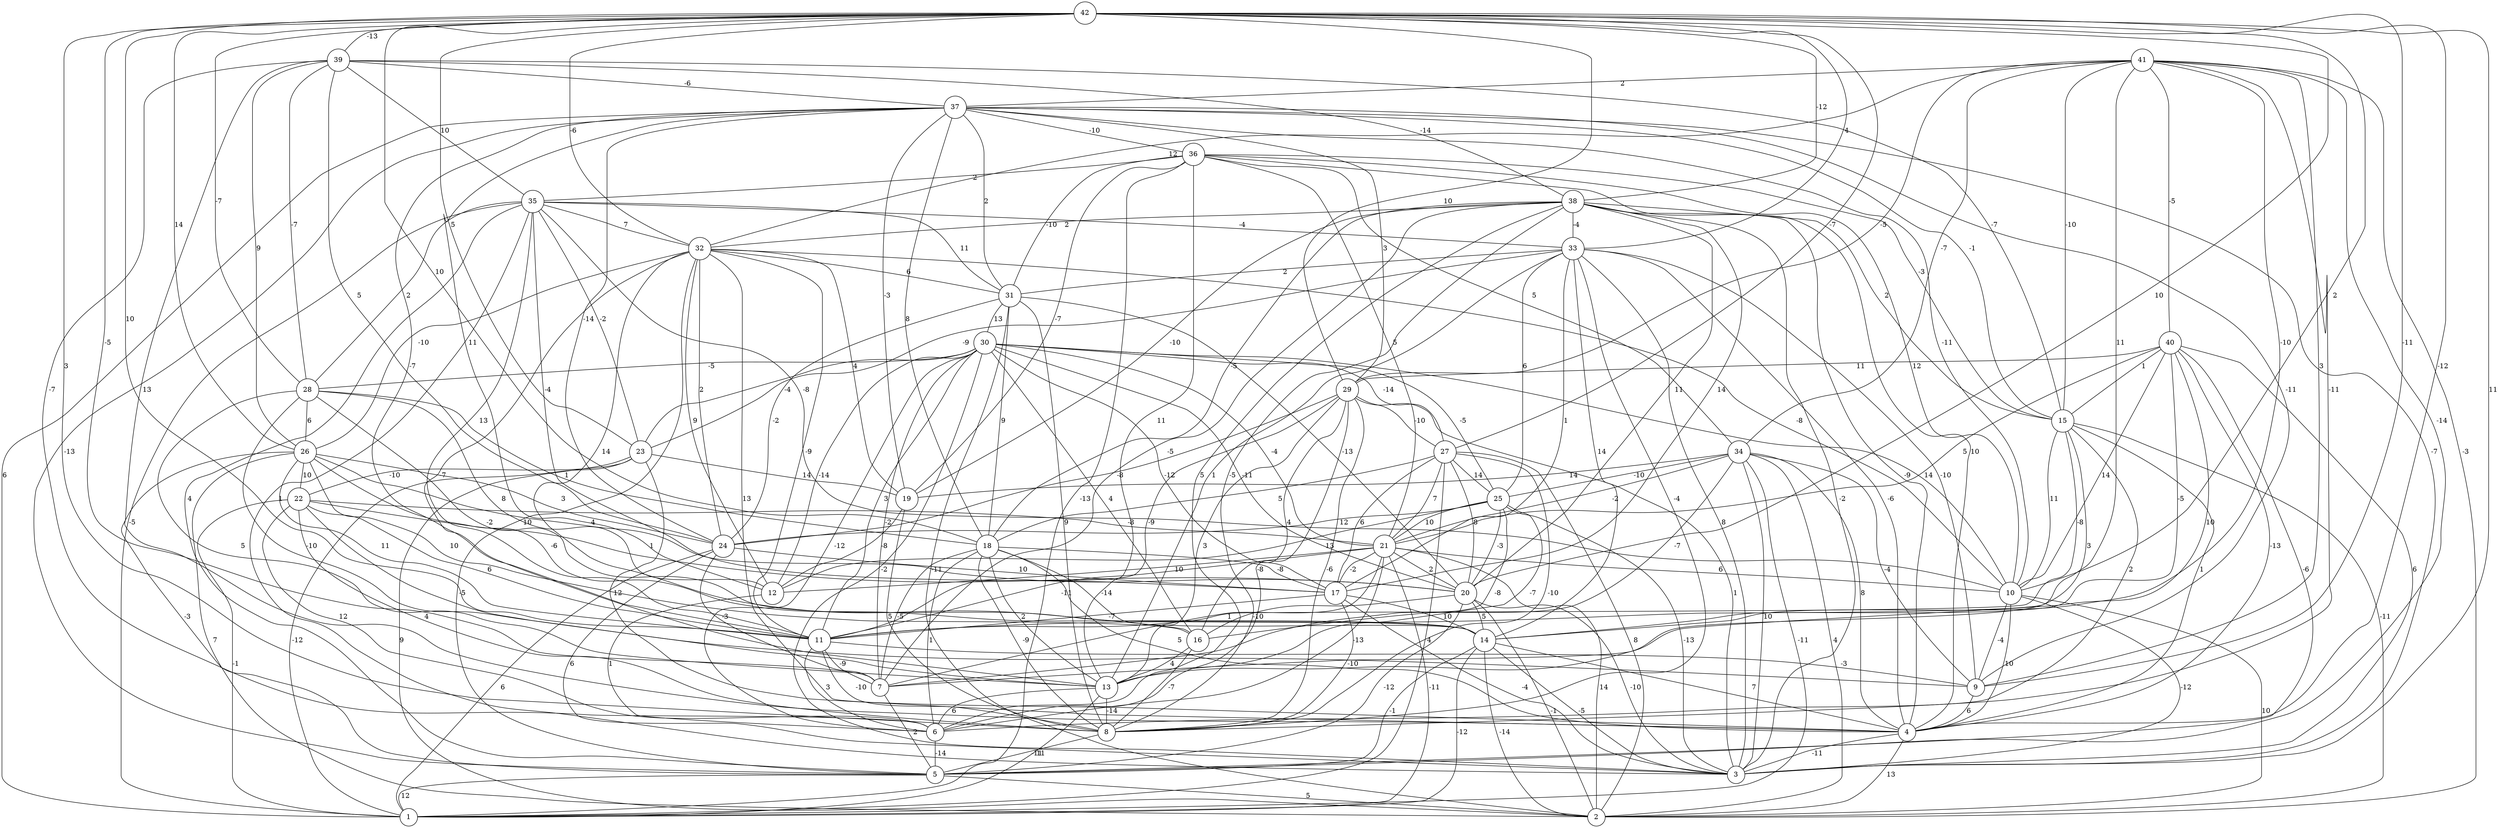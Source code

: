 graph { 
	 fontname="Helvetica,Arial,sans-serif" 
	 node [shape = circle]; 
	 42 -- 3 [label = "11"];
	 42 -- 4 [label = "-12"];
	 42 -- 7 [label = "-5"];
	 42 -- 8 [label = "3"];
	 42 -- 9 [label = "-11"];
	 42 -- 10 [label = "2"];
	 42 -- 11 [label = "10"];
	 42 -- 18 [label = "10"];
	 42 -- 20 [label = "10"];
	 42 -- 23 [label = "5"];
	 42 -- 26 [label = "14"];
	 42 -- 27 [label = "-7"];
	 42 -- 28 [label = "-7"];
	 42 -- 29 [label = "10"];
	 42 -- 32 [label = "-6"];
	 42 -- 33 [label = "4"];
	 42 -- 38 [label = "-12"];
	 42 -- 39 [label = "-13"];
	 41 -- 2 [label = "-3"];
	 41 -- 5 [label = "-14"];
	 41 -- 8 [label = "-11"];
	 41 -- 9 [label = "3"];
	 41 -- 11 [label = "11"];
	 41 -- 14 [label = "-10"];
	 41 -- 15 [label = "-10"];
	 41 -- 29 [label = "-5"];
	 41 -- 32 [label = "12"];
	 41 -- 34 [label = "-7"];
	 41 -- 37 [label = "2"];
	 41 -- 40 [label = "-5"];
	 40 -- 3 [label = "6"];
	 40 -- 4 [label = "-13"];
	 40 -- 5 [label = "-6"];
	 40 -- 7 [label = "10"];
	 40 -- 10 [label = "14"];
	 40 -- 14 [label = "-5"];
	 40 -- 15 [label = "1"];
	 40 -- 21 [label = "5"];
	 40 -- 29 [label = "11"];
	 39 -- 4 [label = "13"];
	 39 -- 6 [label = "-7"];
	 39 -- 15 [label = "-7"];
	 39 -- 24 [label = "5"];
	 39 -- 26 [label = "9"];
	 39 -- 28 [label = "-7"];
	 39 -- 35 [label = "10"];
	 39 -- 37 [label = "-6"];
	 39 -- 38 [label = "-14"];
	 38 -- 3 [label = "-2"];
	 38 -- 4 [label = "-9"];
	 38 -- 6 [label = "5"];
	 38 -- 7 [label = "-5"];
	 38 -- 8 [label = "-5"];
	 38 -- 15 [label = "2"];
	 38 -- 17 [label = "14"];
	 38 -- 18 [label = "-5"];
	 38 -- 19 [label = "-10"];
	 38 -- 20 [label = "11"];
	 38 -- 32 [label = "2"];
	 38 -- 33 [label = "-4"];
	 37 -- 1 [label = "6"];
	 37 -- 3 [label = "-7"];
	 37 -- 5 [label = "-13"];
	 37 -- 9 [label = "-11"];
	 37 -- 10 [label = "-11"];
	 37 -- 11 [label = "-7"];
	 37 -- 12 [label = "11"];
	 37 -- 15 [label = "-1"];
	 37 -- 18 [label = "8"];
	 37 -- 19 [label = "-3"];
	 37 -- 24 [label = "-14"];
	 37 -- 29 [label = "3"];
	 37 -- 31 [label = "2"];
	 37 -- 36 [label = "-10"];
	 36 -- 1 [label = "-13"];
	 36 -- 4 [label = "10"];
	 36 -- 10 [label = "12"];
	 36 -- 13 [label = "11"];
	 36 -- 15 [label = "-3"];
	 36 -- 19 [label = "-7"];
	 36 -- 21 [label = "5"];
	 36 -- 31 [label = "-10"];
	 36 -- 34 [label = "5"];
	 36 -- 35 [label = "2"];
	 35 -- 1 [label = "-5"];
	 35 -- 3 [label = "1"];
	 35 -- 5 [label = "4"];
	 35 -- 10 [label = "-8"];
	 35 -- 11 [label = "13"];
	 35 -- 17 [label = "-4"];
	 35 -- 23 [label = "-2"];
	 35 -- 28 [label = "2"];
	 35 -- 31 [label = "11"];
	 35 -- 32 [label = "7"];
	 35 -- 33 [label = "-4"];
	 34 -- 1 [label = "-11"];
	 34 -- 2 [label = "4"];
	 34 -- 3 [label = "10"];
	 34 -- 4 [label = "8"];
	 34 -- 9 [label = "-4"];
	 34 -- 16 [label = "-7"];
	 34 -- 19 [label = "14"];
	 34 -- 21 [label = "-2"];
	 34 -- 25 [label = "-10"];
	 33 -- 3 [label = "8"];
	 33 -- 4 [label = "-6"];
	 33 -- 8 [label = "-4"];
	 33 -- 9 [label = "-10"];
	 33 -- 13 [label = "1"];
	 33 -- 14 [label = "14"];
	 33 -- 17 [label = "1"];
	 33 -- 23 [label = "-9"];
	 33 -- 25 [label = "6"];
	 33 -- 31 [label = "2"];
	 32 -- 4 [label = "13"];
	 32 -- 5 [label = "10"];
	 32 -- 10 [label = "-8"];
	 32 -- 11 [label = "-9"];
	 32 -- 12 [label = "9"];
	 32 -- 13 [label = "-7"];
	 32 -- 16 [label = "14"];
	 32 -- 19 [label = "4"];
	 32 -- 24 [label = "2"];
	 32 -- 26 [label = "-10"];
	 32 -- 31 [label = "6"];
	 31 -- 2 [label = "-11"];
	 31 -- 8 [label = "9"];
	 31 -- 18 [label = "9"];
	 31 -- 20 [label = "-13"];
	 31 -- 24 [label = "-2"];
	 31 -- 30 [label = "13"];
	 30 -- 3 [label = "-2"];
	 30 -- 6 [label = "-12"];
	 30 -- 7 [label = "-2"];
	 30 -- 10 [label = "14"];
	 30 -- 11 [label = "3"];
	 30 -- 12 [label = "-14"];
	 30 -- 16 [label = "4"];
	 30 -- 17 [label = "-12"];
	 30 -- 20 [label = "-11"];
	 30 -- 21 [label = "-4"];
	 30 -- 23 [label = "-4"];
	 30 -- 25 [label = "-5"];
	 30 -- 27 [label = "-14"];
	 30 -- 28 [label = "-5"];
	 29 -- 3 [label = "1"];
	 29 -- 6 [label = "-8"];
	 29 -- 8 [label = "-6"];
	 29 -- 11 [label = "-9"];
	 29 -- 13 [label = "3"];
	 29 -- 16 [label = "4"];
	 29 -- 24 [label = "-8"];
	 29 -- 27 [label = "-10"];
	 28 -- 9 [label = "-10"];
	 28 -- 12 [label = "8"];
	 28 -- 13 [label = "5"];
	 28 -- 14 [label = "-2"];
	 28 -- 18 [label = "1"];
	 28 -- 26 [label = "6"];
	 27 -- 1 [label = "4"];
	 27 -- 2 [label = "8"];
	 27 -- 8 [label = "-10"];
	 27 -- 17 [label = "6"];
	 27 -- 18 [label = "5"];
	 27 -- 20 [label = "8"];
	 27 -- 21 [label = "7"];
	 27 -- 25 [label = "14"];
	 26 -- 2 [label = "7"];
	 26 -- 5 [label = "-3"];
	 26 -- 11 [label = "11"];
	 26 -- 14 [label = "-6"];
	 26 -- 16 [label = "10"];
	 26 -- 20 [label = "4"];
	 26 -- 22 [label = "10"];
	 26 -- 24 [label = "3"];
	 25 -- 3 [label = "-13"];
	 25 -- 7 [label = "-8"];
	 25 -- 12 [label = "13"];
	 25 -- 13 [label = "-7"];
	 25 -- 20 [label = "-3"];
	 25 -- 21 [label = "10"];
	 25 -- 24 [label = "12"];
	 24 -- 1 [label = "6"];
	 24 -- 3 [label = "6"];
	 24 -- 7 [label = "-3"];
	 24 -- 17 [label = "10"];
	 23 -- 1 [label = "-12"];
	 23 -- 2 [label = "9"];
	 23 -- 4 [label = "12"];
	 23 -- 19 [label = "14"];
	 23 -- 22 [label = "-10"];
	 22 -- 1 [label = "-1"];
	 22 -- 6 [label = "12"];
	 22 -- 8 [label = "4"];
	 22 -- 11 [label = "6"];
	 22 -- 13 [label = "-5"];
	 22 -- 20 [label = "1"];
	 22 -- 21 [label = "-8"];
	 21 -- 1 [label = "-11"];
	 21 -- 2 [label = "14"];
	 21 -- 6 [label = "-13"];
	 21 -- 7 [label = "1"];
	 21 -- 10 [label = "6"];
	 21 -- 11 [label = "-11"];
	 21 -- 12 [label = "10"];
	 21 -- 17 [label = "-2"];
	 21 -- 20 [label = "2"];
	 20 -- 2 [label = "-1"];
	 20 -- 3 [label = "-10"];
	 20 -- 5 [label = "-12"];
	 20 -- 14 [label = "5"];
	 20 -- 16 [label = "-10"];
	 19 -- 8 [label = "5"];
	 19 -- 12 [label = "-8"];
	 18 -- 4 [label = "5"];
	 18 -- 6 [label = "1"];
	 18 -- 7 [label = "-5"];
	 18 -- 8 [label = "-9"];
	 18 -- 13 [label = "2"];
	 18 -- 14 [label = "-14"];
	 18 -- 17 [label = "-8"];
	 17 -- 3 [label = "-4"];
	 17 -- 8 [label = "-10"];
	 17 -- 11 [label = "-7"];
	 17 -- 14 [label = "10"];
	 16 -- 8 [label = "-7"];
	 16 -- 13 [label = "4"];
	 15 -- 2 [label = "-11"];
	 15 -- 4 [label = "1"];
	 15 -- 6 [label = "2"];
	 15 -- 10 [label = "11"];
	 15 -- 11 [label = "-8"];
	 15 -- 13 [label = "3"];
	 14 -- 1 [label = "-12"];
	 14 -- 2 [label = "-14"];
	 14 -- 3 [label = "-5"];
	 14 -- 4 [label = "7"];
	 14 -- 5 [label = "-1"];
	 13 -- 1 [label = "11"];
	 13 -- 6 [label = "6"];
	 13 -- 8 [label = "-14"];
	 12 -- 6 [label = "1"];
	 11 -- 6 [label = "3"];
	 11 -- 7 [label = "-9"];
	 11 -- 8 [label = "-10"];
	 11 -- 9 [label = "-3"];
	 10 -- 2 [label = "10"];
	 10 -- 3 [label = "-12"];
	 10 -- 4 [label = "10"];
	 10 -- 9 [label = "-4"];
	 9 -- 4 [label = "6"];
	 8 -- 5 [label = "-11"];
	 7 -- 5 [label = "2"];
	 6 -- 5 [label = "-14"];
	 5 -- 1 [label = "12"];
	 5 -- 2 [label = "5"];
	 4 -- 2 [label = "13"];
	 4 -- 3 [label = "-11"];
	 1;
	 2;
	 3;
	 4;
	 5;
	 6;
	 7;
	 8;
	 9;
	 10;
	 11;
	 12;
	 13;
	 14;
	 15;
	 16;
	 17;
	 18;
	 19;
	 20;
	 21;
	 22;
	 23;
	 24;
	 25;
	 26;
	 27;
	 28;
	 29;
	 30;
	 31;
	 32;
	 33;
	 34;
	 35;
	 36;
	 37;
	 38;
	 39;
	 40;
	 41;
	 42;
}
